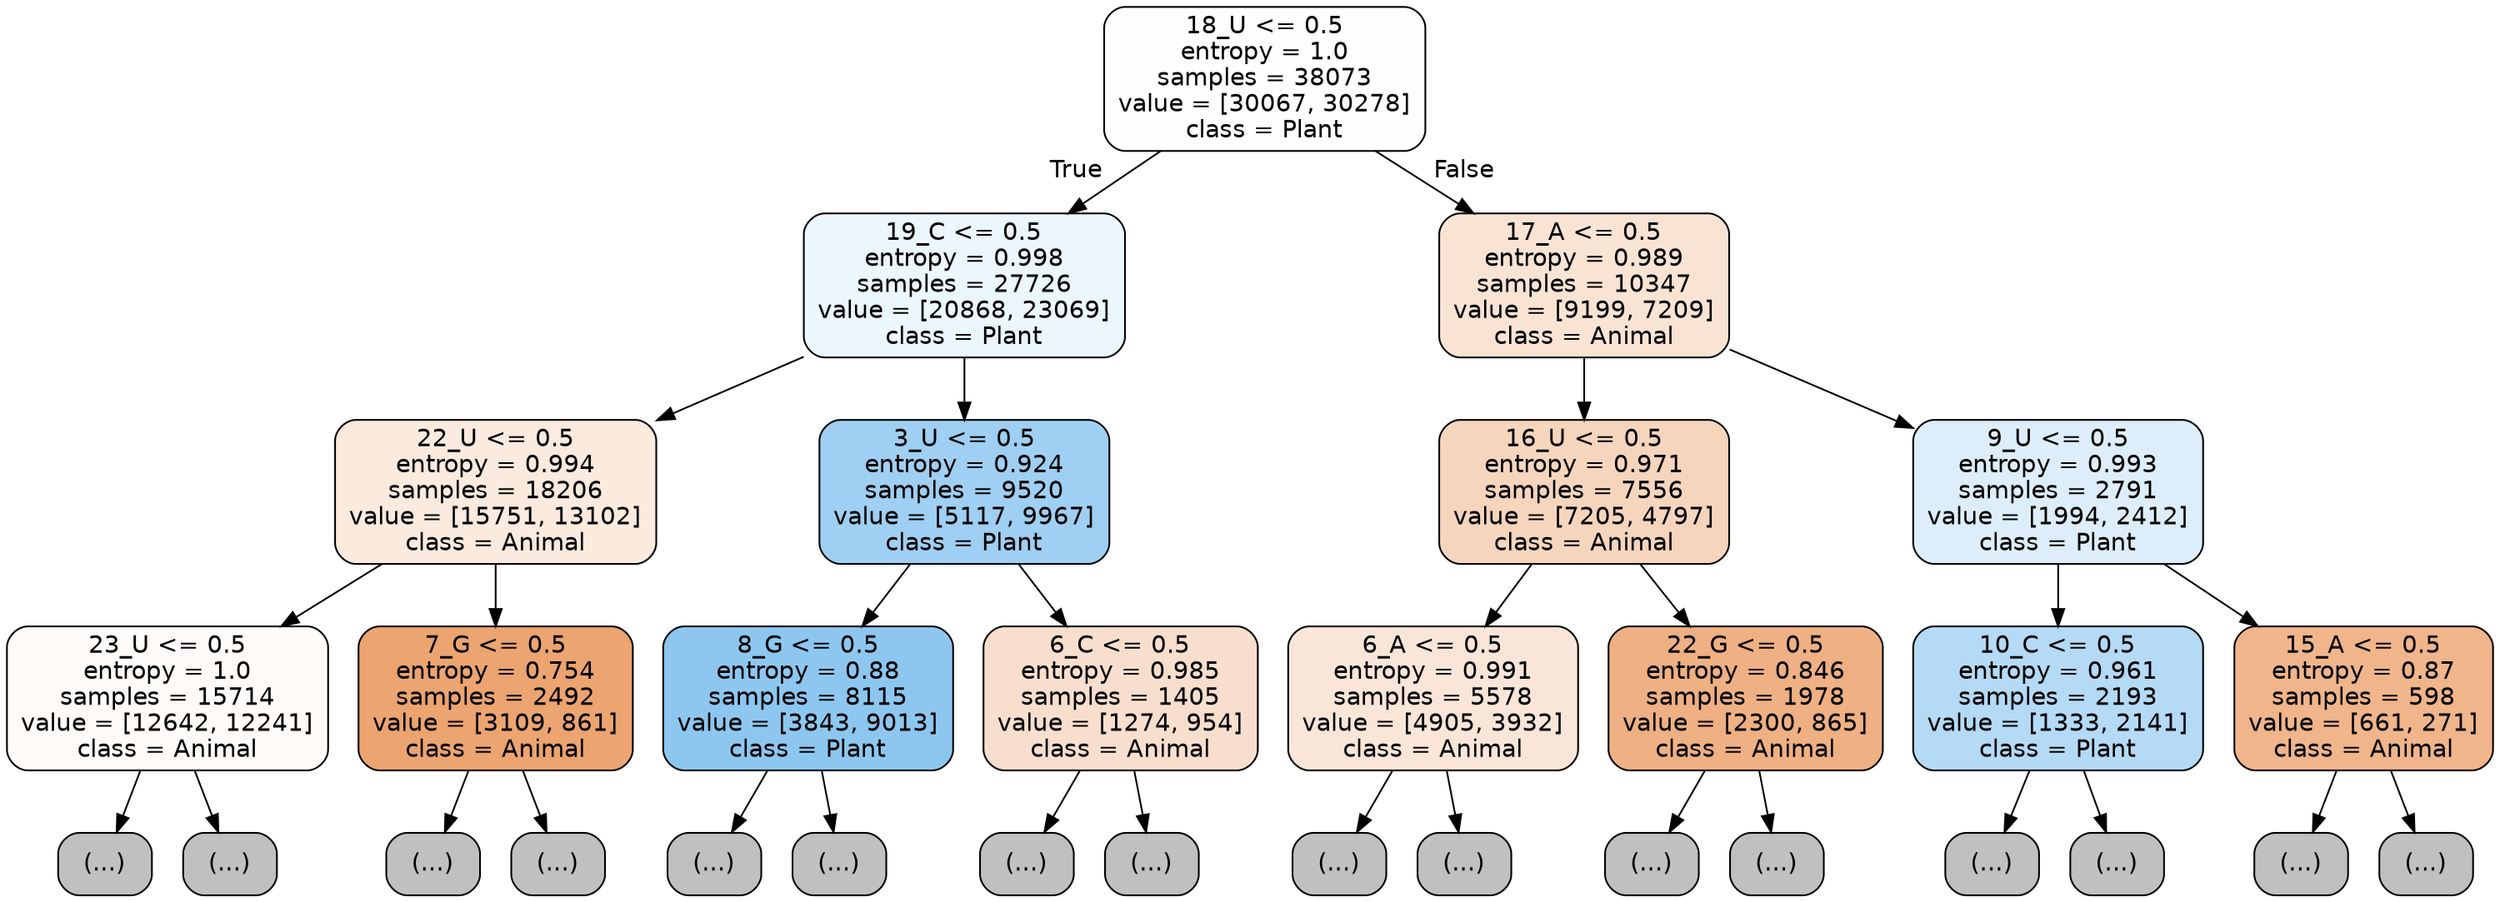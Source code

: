 digraph Tree {
node [shape=box, style="filled, rounded", color="black", fontname="helvetica"] ;
edge [fontname="helvetica"] ;
0 [label="18_U <= 0.5\nentropy = 1.0\nsamples = 38073\nvalue = [30067, 30278]\nclass = Plant", fillcolor="#fefeff"] ;
1 [label="19_C <= 0.5\nentropy = 0.998\nsamples = 27726\nvalue = [20868, 23069]\nclass = Plant", fillcolor="#ecf6fd"] ;
0 -> 1 [labeldistance=2.5, labelangle=45, headlabel="True"] ;
2 [label="22_U <= 0.5\nentropy = 0.994\nsamples = 18206\nvalue = [15751, 13102]\nclass = Animal", fillcolor="#fbeade"] ;
1 -> 2 ;
3 [label="23_U <= 0.5\nentropy = 1.0\nsamples = 15714\nvalue = [12642, 12241]\nclass = Animal", fillcolor="#fefbf9"] ;
2 -> 3 ;
4 [label="(...)", fillcolor="#C0C0C0"] ;
3 -> 4 ;
7885 [label="(...)", fillcolor="#C0C0C0"] ;
3 -> 7885 ;
8266 [label="7_G <= 0.5\nentropy = 0.754\nsamples = 2492\nvalue = [3109, 861]\nclass = Animal", fillcolor="#eca470"] ;
2 -> 8266 ;
8267 [label="(...)", fillcolor="#C0C0C0"] ;
8266 -> 8267 ;
9040 [label="(...)", fillcolor="#C0C0C0"] ;
8266 -> 9040 ;
9293 [label="3_U <= 0.5\nentropy = 0.924\nsamples = 9520\nvalue = [5117, 9967]\nclass = Plant", fillcolor="#9fcff2"] ;
1 -> 9293 ;
9294 [label="8_G <= 0.5\nentropy = 0.88\nsamples = 8115\nvalue = [3843, 9013]\nclass = Plant", fillcolor="#8dc7f0"] ;
9293 -> 9294 ;
9295 [label="(...)", fillcolor="#C0C0C0"] ;
9294 -> 9295 ;
11080 [label="(...)", fillcolor="#C0C0C0"] ;
9294 -> 11080 ;
11645 [label="6_C <= 0.5\nentropy = 0.985\nsamples = 1405\nvalue = [1274, 954]\nclass = Animal", fillcolor="#f8dfcd"] ;
9293 -> 11645 ;
11646 [label="(...)", fillcolor="#C0C0C0"] ;
11645 -> 11646 ;
12229 [label="(...)", fillcolor="#C0C0C0"] ;
11645 -> 12229 ;
12378 [label="17_A <= 0.5\nentropy = 0.989\nsamples = 10347\nvalue = [9199, 7209]\nclass = Animal", fillcolor="#f9e4d4"] ;
0 -> 12378 [labeldistance=2.5, labelangle=-45, headlabel="False"] ;
12379 [label="16_U <= 0.5\nentropy = 0.971\nsamples = 7556\nvalue = [7205, 4797]\nclass = Animal", fillcolor="#f6d5bd"] ;
12378 -> 12379 ;
12380 [label="6_A <= 0.5\nentropy = 0.991\nsamples = 5578\nvalue = [4905, 3932]\nclass = Animal", fillcolor="#fae6d8"] ;
12379 -> 12380 ;
12381 [label="(...)", fillcolor="#C0C0C0"] ;
12380 -> 12381 ;
14302 [label="(...)", fillcolor="#C0C0C0"] ;
12380 -> 14302 ;
14885 [label="22_G <= 0.5\nentropy = 0.846\nsamples = 1978\nvalue = [2300, 865]\nclass = Animal", fillcolor="#efb083"] ;
12379 -> 14885 ;
14886 [label="(...)", fillcolor="#C0C0C0"] ;
14885 -> 14886 ;
15797 [label="(...)", fillcolor="#C0C0C0"] ;
14885 -> 15797 ;
15912 [label="9_U <= 0.5\nentropy = 0.993\nsamples = 2791\nvalue = [1994, 2412]\nclass = Plant", fillcolor="#ddeefa"] ;
12378 -> 15912 ;
15913 [label="10_C <= 0.5\nentropy = 0.961\nsamples = 2193\nvalue = [1333, 2141]\nclass = Plant", fillcolor="#b4daf5"] ;
15912 -> 15913 ;
15914 [label="(...)", fillcolor="#C0C0C0"] ;
15913 -> 15914 ;
16401 [label="(...)", fillcolor="#C0C0C0"] ;
15913 -> 16401 ;
16548 [label="15_A <= 0.5\nentropy = 0.87\nsamples = 598\nvalue = [661, 271]\nclass = Animal", fillcolor="#f0b58a"] ;
15912 -> 16548 ;
16549 [label="(...)", fillcolor="#C0C0C0"] ;
16548 -> 16549 ;
16770 [label="(...)", fillcolor="#C0C0C0"] ;
16548 -> 16770 ;
}